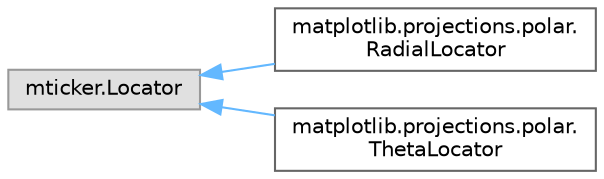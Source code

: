 digraph "Graphical Class Hierarchy"
{
 // LATEX_PDF_SIZE
  bgcolor="transparent";
  edge [fontname=Helvetica,fontsize=10,labelfontname=Helvetica,labelfontsize=10];
  node [fontname=Helvetica,fontsize=10,shape=box,height=0.2,width=0.4];
  rankdir="LR";
  Node0 [id="Node000000",label="mticker.Locator",height=0.2,width=0.4,color="grey60", fillcolor="#E0E0E0", style="filled",tooltip=" "];
  Node0 -> Node1 [id="edge4045_Node000000_Node000001",dir="back",color="steelblue1",style="solid",tooltip=" "];
  Node1 [id="Node000001",label="matplotlib.projections.polar.\lRadialLocator",height=0.2,width=0.4,color="grey40", fillcolor="white", style="filled",URL="$df/d24/classmatplotlib_1_1projections_1_1polar_1_1RadialLocator.html",tooltip=" "];
  Node0 -> Node2 [id="edge4046_Node000000_Node000002",dir="back",color="steelblue1",style="solid",tooltip=" "];
  Node2 [id="Node000002",label="matplotlib.projections.polar.\lThetaLocator",height=0.2,width=0.4,color="grey40", fillcolor="white", style="filled",URL="$d5/db8/classmatplotlib_1_1projections_1_1polar_1_1ThetaLocator.html",tooltip=" "];
}
